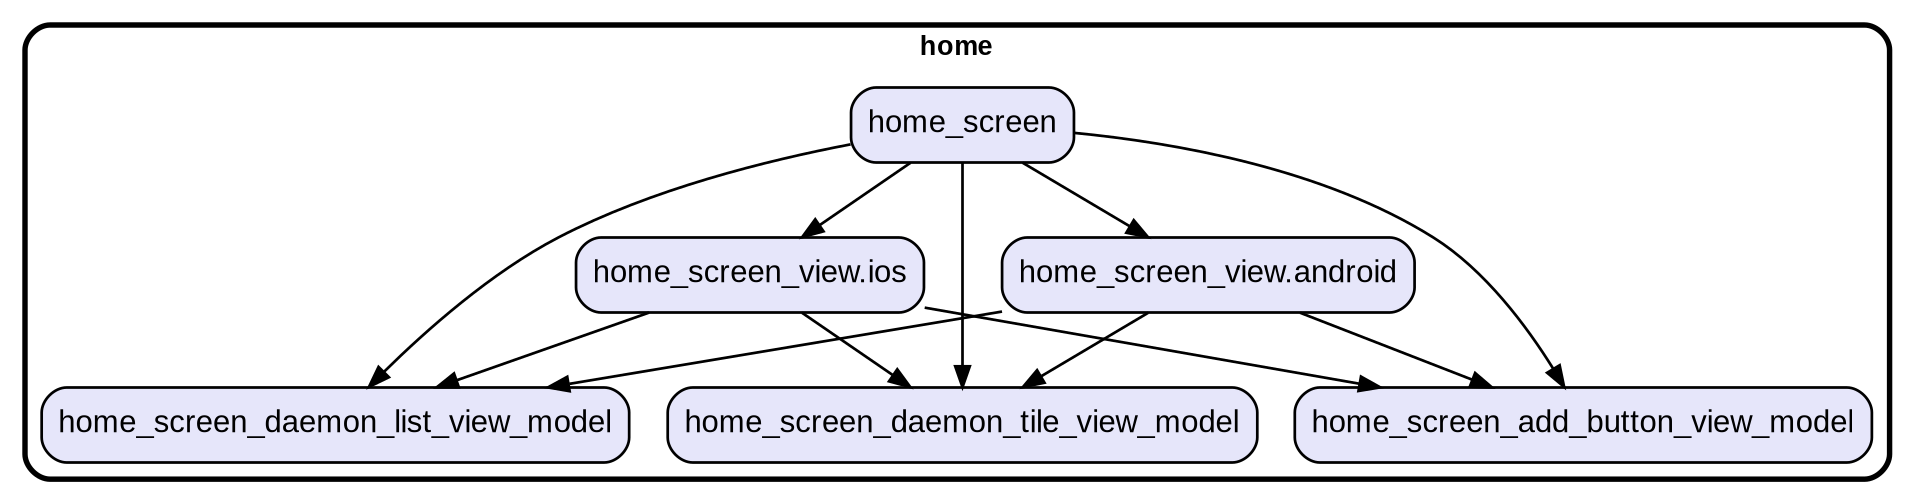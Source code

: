 digraph "" {
  graph [style=rounded fontname="Arial Black" fontsize=13 penwidth=2.6];
  node [shape=rect style="filled,rounded" fontname=Arial fontsize=15 fillcolor=Lavender penwidth=1.3];
  edge [penwidth=1.3];
  "/home_screen_add_button_view_model.dart" [label="home_screen_add_button_view_model"];
  "/home_screen_view.android.dart" [label="home_screen_view.android"];
  "/home_screen_view.ios.dart" [label="home_screen_view.ios"];
  "/home_screen_daemon_tile_view_model.dart" [label="home_screen_daemon_tile_view_model"];
  "/home_screen_daemon_list_view_model.dart" [label="home_screen_daemon_list_view_model"];
  "/home_screen.dart" [label="home_screen"];
  subgraph "cluster~" {
    label="home";
    "/home_screen_add_button_view_model.dart";
    "/home_screen_view.android.dart";
    "/home_screen_view.ios.dart";
    "/home_screen_daemon_tile_view_model.dart";
    "/home_screen_daemon_list_view_model.dart";
    "/home_screen.dart";
  }
  "/home_screen_view.android.dart" -> "/home_screen_add_button_view_model.dart";
  "/home_screen_view.android.dart" -> "/home_screen_daemon_tile_view_model.dart";
  "/home_screen_view.android.dart" -> "/home_screen_daemon_list_view_model.dart";
  "/home_screen_view.ios.dart" -> "/home_screen_add_button_view_model.dart";
  "/home_screen_view.ios.dart" -> "/home_screen_daemon_tile_view_model.dart";
  "/home_screen_view.ios.dart" -> "/home_screen_daemon_list_view_model.dart";
  "/home_screen.dart" -> "/home_screen_add_button_view_model.dart";
  "/home_screen.dart" -> "/home_screen_daemon_list_view_model.dart";
  "/home_screen.dart" -> "/home_screen_daemon_tile_view_model.dart";
  "/home_screen.dart" -> "/home_screen_view.android.dart";
  "/home_screen.dart" -> "/home_screen_view.ios.dart";
}
